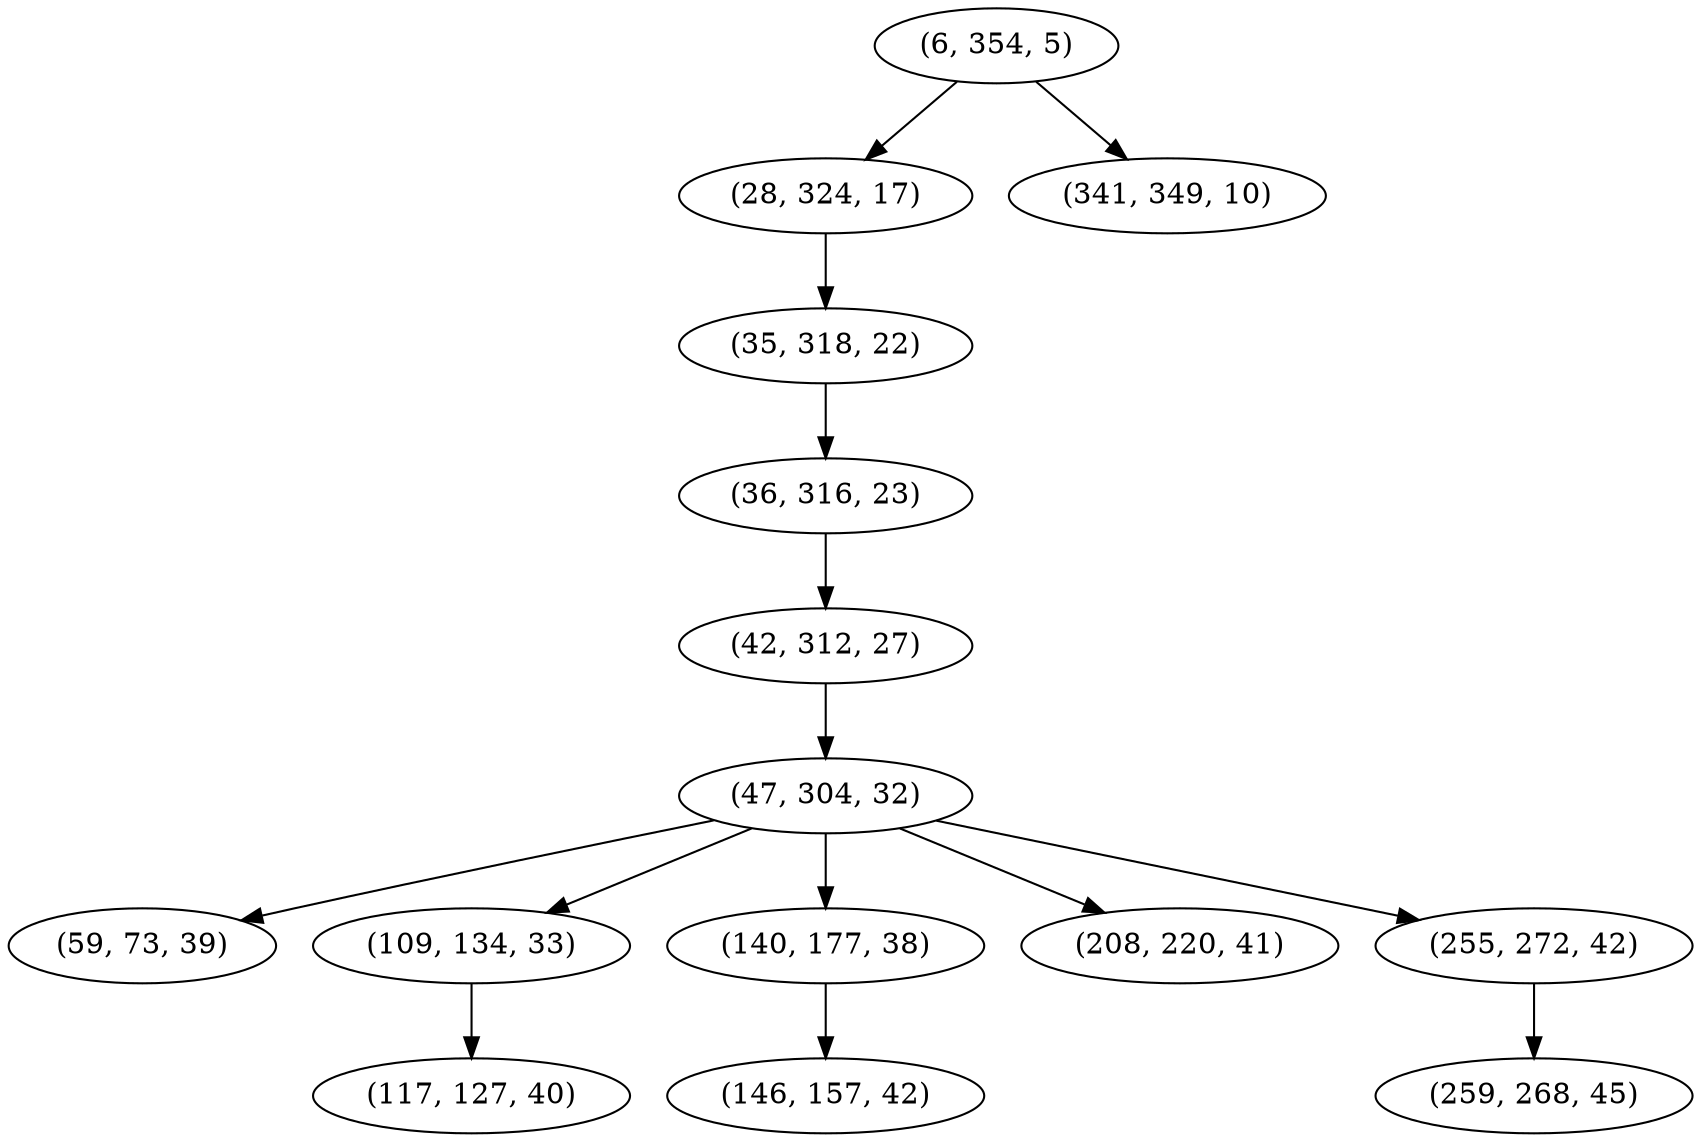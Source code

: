 digraph tree {
    "(6, 354, 5)";
    "(28, 324, 17)";
    "(35, 318, 22)";
    "(36, 316, 23)";
    "(42, 312, 27)";
    "(47, 304, 32)";
    "(59, 73, 39)";
    "(109, 134, 33)";
    "(117, 127, 40)";
    "(140, 177, 38)";
    "(146, 157, 42)";
    "(208, 220, 41)";
    "(255, 272, 42)";
    "(259, 268, 45)";
    "(341, 349, 10)";
    "(6, 354, 5)" -> "(28, 324, 17)";
    "(6, 354, 5)" -> "(341, 349, 10)";
    "(28, 324, 17)" -> "(35, 318, 22)";
    "(35, 318, 22)" -> "(36, 316, 23)";
    "(36, 316, 23)" -> "(42, 312, 27)";
    "(42, 312, 27)" -> "(47, 304, 32)";
    "(47, 304, 32)" -> "(59, 73, 39)";
    "(47, 304, 32)" -> "(109, 134, 33)";
    "(47, 304, 32)" -> "(140, 177, 38)";
    "(47, 304, 32)" -> "(208, 220, 41)";
    "(47, 304, 32)" -> "(255, 272, 42)";
    "(109, 134, 33)" -> "(117, 127, 40)";
    "(140, 177, 38)" -> "(146, 157, 42)";
    "(255, 272, 42)" -> "(259, 268, 45)";
}

